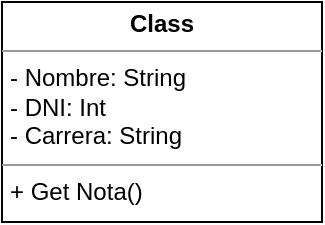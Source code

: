 <mxfile>
    <diagram id="61GvRXgqHpyRZ9gYV7D6" name="Página-1">
        <mxGraphModel dx="318" dy="244" grid="1" gridSize="10" guides="1" tooltips="1" connect="1" arrows="1" fold="1" page="1" pageScale="1" pageWidth="827" pageHeight="1169" math="0" shadow="0">
            <root>
                <mxCell id="0"/>
                <mxCell id="1" parent="0"/>
                <mxCell id="8" value="&lt;p style=&quot;margin:0px;margin-top:4px;text-align:center;&quot;&gt;&lt;b&gt;Class&lt;/b&gt;&lt;/p&gt;&lt;hr size=&quot;1&quot;&gt;&lt;p style=&quot;margin:0px;margin-left:4px;&quot;&gt;- Nombre: String&lt;/p&gt;&lt;p style=&quot;margin:0px;margin-left:4px;&quot;&gt;- DNI: Int&lt;/p&gt;&lt;p style=&quot;margin:0px;margin-left:4px;&quot;&gt;- Carrera: String&lt;/p&gt;&lt;hr size=&quot;1&quot;&gt;&lt;p style=&quot;margin:0px;margin-left:4px;&quot;&gt;+ Get Nota()&lt;/p&gt;" style="verticalAlign=top;align=left;overflow=fill;fontSize=12;fontFamily=Helvetica;html=1;" parent="1" vertex="1">
                    <mxGeometry x="330" y="280" width="160" height="110" as="geometry"/>
                </mxCell>
            </root>
        </mxGraphModel>
    </diagram>
</mxfile>